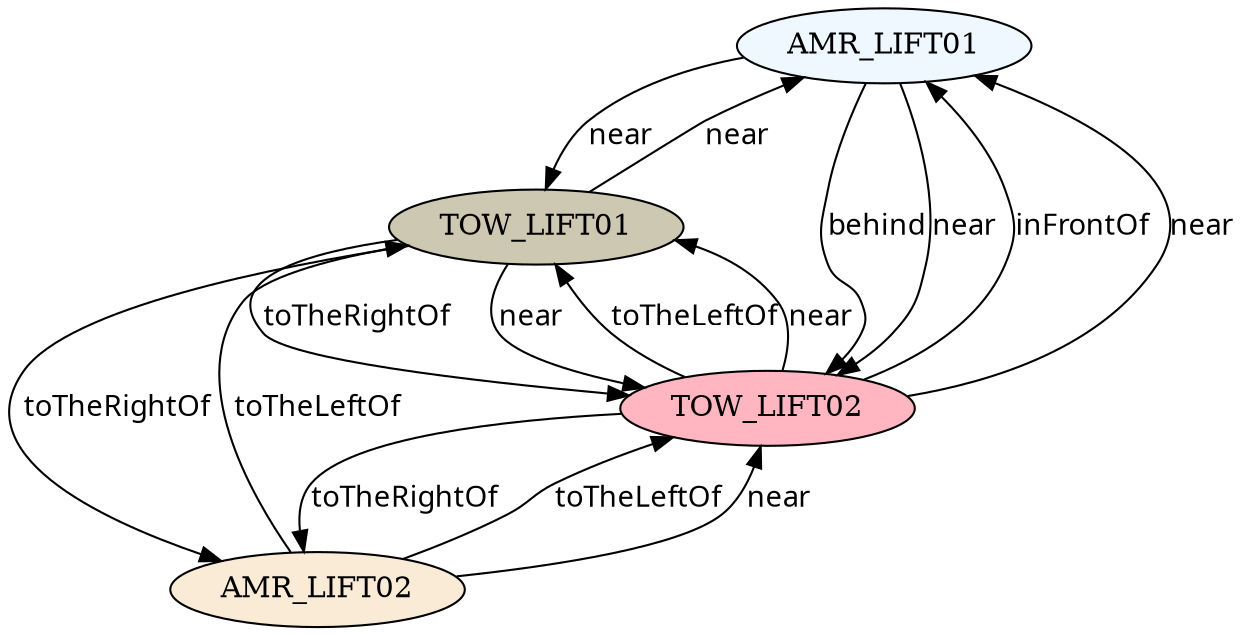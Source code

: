 // The Scene Graph
digraph {
	node [fillcolor=aliceblue style=filled]
	0 [label=AMR_LIFT01]
	node [fillcolor=antiquewhite style=filled]
	1 [label=AMR_LIFT02]
	node [fillcolor=cornsilk3 style=filled]
	2 [label=TOW_LIFT01]
	node [fillcolor=lightpink style=filled]
	3 [label=TOW_LIFT02]
	edge [color=black fontname=Sans style=filled]
	0 -> 2 [label=near]
	0 -> 3 [label=behind]
	0 -> 3 [label=near]
	1 -> 2 [label=toTheLeftOf]
	1 -> 3 [label=toTheLeftOf]
	1 -> 3 [label=near]
	2 -> 0 [label=near]
	2 -> 1 [label=toTheRightOf]
	2 -> 3 [label=toTheRightOf]
	2 -> 3 [label=near]
	3 -> 0 [label=inFrontOf]
	3 -> 0 [label=near]
	3 -> 1 [label=toTheRightOf]
	3 -> 2 [label=toTheLeftOf]
	3 -> 2 [label=near]
}
